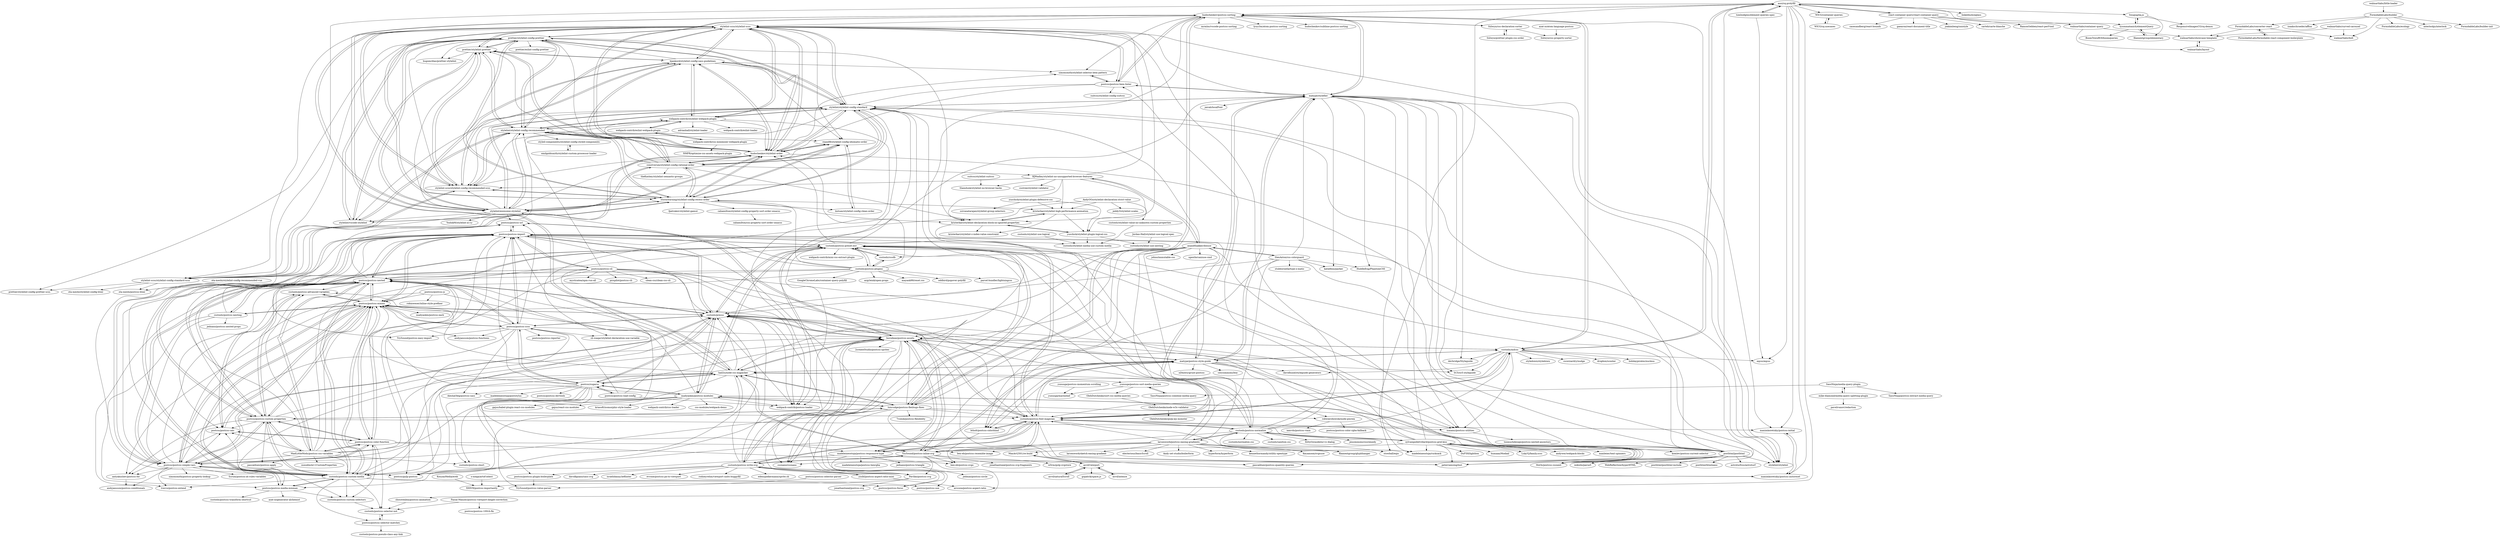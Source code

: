 digraph G {
"Snugug/eq.js" -> "tysonmatanich/elementQuery"
"Snugug/eq.js" -> "filamentgroup/elementary"
"Snugug/eq.js" -> "ResponsiveImagesCG/cq-demos"
"prettier/stylelint-config-prettier" -> "prettier/stylelint-prettier"
"prettier/stylelint-config-prettier" -> "stylelint/stylelint-config-recommended"
"prettier/stylelint-config-prettier" -> "stylelint-scss/stylelint-scss"
"prettier/stylelint-config-prettier" -> "stylelint/vscode-stylelint"
"prettier/stylelint-config-prettier" -> "hudochenkov/stylelint-order"
"prettier/stylelint-config-prettier" -> "stylelint/stylelint-config-standard"
"prettier/stylelint-config-prettier" -> "stylelint-scss/stylelint-config-standard-scss"
"prettier/stylelint-config-prettier" -> "prettier/stylelint-config-prettier-scss"
"prettier/stylelint-config-prettier" -> "hugomrdias/prettier-stylelint"
"prettier/stylelint-config-prettier" -> "stylelint/awesome-stylelint"
"prettier/stylelint-config-prettier" -> "stylelint-scss/stylelint-config-recommended-scss"
"prettier/stylelint-config-prettier" -> "stormwarning/stylelint-config-recess-order"
"prettier/stylelint-config-prettier" -> "prettier/eslint-config-prettier" ["e"=1]
"prettier/stylelint-config-prettier" -> "kristerkari/stylelint-declaration-block-no-ignored-properties"
"tysonmatanich/elementQuery" -> "filamentgroup/elementary"
"tysonmatanich/elementQuery" -> "Snugug/eq.js"
"tysonmatanich/elementQuery" -> "BoomTownROI/boomqueries"
"csstools/postcss-preset-env" -> "MoOx/postcss-cssnext" ["e"=1]
"csstools/postcss-preset-env" -> "csstools/postcss-plugins"
"csstools/postcss-preset-env" -> "webpack-contrib/postcss-loader" ["e"=1]
"csstools/postcss-preset-env" -> "postcss/postcss-nested"
"csstools/postcss-preset-env" -> "cssnano/cssnano" ["e"=1]
"csstools/postcss-preset-env" -> "postcss/postcss-import"
"csstools/postcss-preset-env" -> "csstools/precss"
"csstools/postcss-preset-env" -> "webpack-contrib/mini-css-extract-plugin" ["e"=1]
"csstools/postcss-preset-env" -> "postcss/postcss-custom-properties"
"csstools/postcss-preset-env" -> "madyankin/postcss-modules"
"csstools/postcss-preset-env" -> "luisrudge/postcss-flexbugs-fixes"
"csstools/postcss-preset-env" -> "stylelint/stylelint" ["e"=1]
"csstools/postcss-preset-env" -> "stylelint/stylelint-config-standard"
"csstools/postcss-preset-env" -> "hudochenkov/stylelint-order"
"csstools/postcss-preset-env" -> "csstools/cssdb"
"hail2u/node-css-mqpacker" -> "borodean/postcss-assets"
"hail2u/node-css-mqpacker" -> "yunusga/postcss-sort-media-queries"
"hail2u/node-css-mqpacker" -> "luisrudge/postcss-flexbugs-fixes"
"hail2u/node-css-mqpacker" -> "postcss/postcss-import"
"hail2u/node-css-mqpacker" -> "postcss/gulp-postcss" ["e"=1]
"hail2u/node-css-mqpacker" -> "csstools/precss"
"hail2u/node-css-mqpacker" -> "postcss/postcss-mixins"
"hail2u/node-css-mqpacker" -> "postcss/postcss-nested"
"hail2u/node-css-mqpacker" -> "hudochenkov/postcss-sorting"
"hail2u/node-css-mqpacker" -> "postcss/postcss-media-minmax"
"hail2u/node-css-mqpacker" -> "csstools/postcss-short"
"hail2u/node-css-mqpacker" -> "matype/postcss-style-guide"
"hail2u/node-css-mqpacker" -> "TrySound/postcss-inline-svg"
"hail2u/node-css-mqpacker" -> "csstools/postcss-custom-media"
"hail2u/node-css-mqpacker" -> "postcss/sugarss"
"mike-diamond/media-query-splitting-plugin" -> "SassNinja/media-query-plugin"
"mike-diamond/media-query-splitting-plugin" -> "pavelivanov/redaction"
"prettier/stylelint-prettier" -> "prettier/stylelint-config-prettier"
"prettier/stylelint-prettier" -> "stylelint/stylelint-config-recommended"
"prettier/stylelint-prettier" -> "hudochenkov/stylelint-order"
"prettier/stylelint-prettier" -> "stylelint-scss/stylelint-config-recommended-scss"
"prettier/stylelint-prettier" -> "stylelint-scss/stylelint-scss"
"prettier/stylelint-prettier" -> "hugomrdias/prettier-stylelint"
"prettier/stylelint-prettier" -> "stylelint/vscode-stylelint"
"prettier/stylelint-prettier" -> "bjankord/stylelint-config-sass-guidelines"
"constverum/stylelint-config-rational-order" -> "hudochenkov/stylelint-order"
"constverum/stylelint-config-rational-order" -> "ream88/stylelint-config-idiomatic-order"
"constverum/stylelint-config-rational-order" -> "stormwarning/stylelint-config-recess-order"
"constverum/stylelint-config-rational-order" -> "stylelint/awesome-stylelint"
"constverum/stylelint-config-rational-order" -> "stylelint/stylelint-config-standard"
"constverum/stylelint-config-rational-order" -> "prettier/stylelint-config-prettier"
"constverum/stylelint-config-rational-order" -> "kristerkari/stylelint-declaration-block-no-ignored-properties"
"constverum/stylelint-config-rational-order" -> "bjankord/stylelint-config-sass-guidelines"
"constverum/stylelint-config-rational-order" -> "theKashey/stylelint-semantic-groups"
"constverum/stylelint-config-rational-order" -> "stylelint/stylelint-config-recommended"
"constverum/stylelint-config-rational-order" -> "RJWadley/stylelint-no-unsupported-browser-features"
"constverum/stylelint-config-rational-order" -> "webpack-contrib/stylelint-webpack-plugin"
"constverum/stylelint-config-rational-order" -> "prettier/stylelint-prettier"
"csstools/stylelint-value-no-unknown-custom-properties" -> "csstools/stylelint-media-use-custom-media"
"yunusga/postcss-momentum-scrolling" -> "yunusga/marmelad"
"SassNinja/media-query-plugin" -> "mike-diamond/media-query-splitting-plugin"
"SassNinja/media-query-plugin" -> "SassNinja/postcss-extract-media-query"
"SassNinja/media-query-plugin" -> "SassNinja/postcss-combine-media-query"
"kristerkari/stylelint-high-performance-animation" -> "kristerkari/stylelint-declaration-block-no-ignored-properties"
"kristerkari/stylelint-high-performance-animation" -> "kristerkari/stylelint-z-index-value-constraint"
"kristerkari/stylelint-high-performance-animation" -> "yuschick/stylelint-plugin-logical-css"
"kristerkari/stylelint-declaration-block-no-ignored-properties" -> "kristerkari/stylelint-high-performance-animation"
"kristerkari/stylelint-declaration-block-no-ignored-properties" -> "yuschick/stylelint-plugin-logical-css"
"kristerkari/stylelint-declaration-block-no-ignored-properties" -> "csstools/stylelint-media-use-custom-media"
"kristerkari/stylelint-declaration-block-no-ignored-properties" -> "kristerkari/stylelint-z-index-value-constraint"
"robwierzbowski/node-pixrem" -> "postcss/postcss-color-rgba-fallback"
"robwierzbowski/node-pixrem" -> "iamvdo/postcss-vmin"
"csstools/stylelint-use-logical" -> "csstools/stylelint-media-use-custom-media"
"postcss/postcss-custom-properties" -> "MadLittleMods/postcss-css-variables"
"postcss/postcss-custom-properties" -> "postcss/postcss-import"
"postcss/postcss-custom-properties" -> "csstools/postcss-custom-media"
"postcss/postcss-custom-properties" -> "postcss/postcss-simple-vars"
"postcss/postcss-custom-properties" -> "postcss/postcss-color-function"
"postcss/postcss-custom-properties" -> "postcss/postcss-calc"
"postcss/postcss-custom-properties" -> "postcss/postcss-mixins"
"postcss/postcss-custom-properties" -> "postcss/postcss-nested"
"postcss/postcss-custom-properties" -> "maximkoretskiy/postcss-initial"
"postcss/postcss-custom-properties" -> "antyakushev/postcss-for"
"postcss/postcss-custom-properties" -> "csstools/postcss-preset-env"
"postcss/postcss-custom-properties" -> "pascalduez/postcss-apply"
"postcss/postcss-custom-properties" -> "luisrudge/postcss-flexbugs-fixes"
"postcss/postcss-custom-properties" -> "csstools/precss"
"postcss/postcss-bem-linter" -> "simonsmith/stylelint-selector-bem-pattern"
"postcss/postcss-bem-linter" -> "stylelint-scss/stylelint-scss"
"postcss/postcss-bem-linter" -> "hudochenkov/stylelint-order"
"postcss/postcss-bem-linter" -> "stylelint/stylelint-config-standard"
"postcss/postcss-bem-linter" -> "hudochenkov/postcss-sorting"
"postcss/postcss-bem-linter" -> "suitcss/stylelint-config-suitcss"
"postcss/postcss-bem-linter" -> "matype/stylefmt"
"postcss/postcss-nested" -> "postcss/postcss-simple-vars"
"postcss/postcss-nested" -> "postcss/postcss-mixins"
"postcss/postcss-nested" -> "postcss/postcss-import"
"postcss/postcss-nested" -> "csstools/postcss-nesting"
"postcss/postcss-nested" -> "postcss/postcss-color-function"
"postcss/postcss-nested" -> "csstools/postcss-custom-media"
"postcss/postcss-nested" -> "postcss/postcss-scss"
"postcss/postcss-nested" -> "csstools/postcss-advanced-variables"
"postcss/postcss-nested" -> "csstools/precss"
"postcss/postcss-nested" -> "postcss/postcss-custom-properties"
"postcss/postcss-nested" -> "csstools/postcss-preset-env"
"postcss/postcss-nested" -> "travco/postcss-extend"
"postcss/postcss-nested" -> "postcss/postcss-calc"
"postcss/postcss-nested" -> "postcss/postcss-url"
"postcss/postcss-nested" -> "MadLittleMods/postcss-css-variables"
"postcss/postcss-import" -> "postcss/postcss-nested"
"postcss/postcss-import" -> "postcss/postcss-simple-vars"
"postcss/postcss-import" -> "postcss/postcss-mixins"
"postcss/postcss-import" -> "postcss/postcss-custom-properties"
"postcss/postcss-import" -> "postcss/postcss-url"
"postcss/postcss-import" -> "csstools/postcss-custom-media"
"postcss/postcss-import" -> "postcss/postcss-scss"
"postcss/postcss-import" -> "webpack-contrib/postcss-loader" ["e"=1]
"postcss/postcss-import" -> "csstools/precss"
"postcss/postcss-import" -> "cssnano/cssnano" ["e"=1]
"postcss/postcss-import" -> "postcss/postcss-cli"
"postcss/postcss-import" -> "postcss/gulp-postcss" ["e"=1]
"postcss/postcss-import" -> "csstools/postcss-font-magician"
"postcss/postcss-import" -> "TrySound/postcss-easy-import"
"postcss/postcss-import" -> "csstools/postcss-preset-env"
"Faisal-Manzer/postcss-viewport-height-correction" -> "postcss/postcss-100vh-fix" ["e"=1]
"Faisal-Manzer/postcss-viewport-height-correction" -> "csstools/postcss-selector-not"
"SassNinja/postcss-combine-media-query" -> "yunusga/postcss-sort-media-queries"
"borodean/postcss-assets" -> "TrySound/postcss-inline-svg"
"borodean/postcss-assets" -> "Pavliko/postcss-svg"
"borodean/postcss-assets" -> "csstools/precss"
"borodean/postcss-assets" -> "madeleineostoja/postcss-responsive-type"
"borodean/postcss-assets" -> "postcss/postcss-url"
"borodean/postcss-assets" -> "csstools/postcss-font-magician"
"borodean/postcss-assets" -> "hail2u/node-css-mqpacker"
"borodean/postcss-assets" -> "2createStudio/postcss-sprites" ["e"=1]
"borodean/postcss-assets" -> "postcss/postcss-mixins"
"borodean/postcss-assets" -> "csstools/postcss-write-svg"
"borodean/postcss-assets" -> "matype/postcss-style-guide"
"borodean/postcss-assets" -> "csstools/postcss-custom-media"
"borodean/postcss-assets" -> "postcss/postcss-focus"
"borodean/postcss-assets" -> "csstools/mdcss"
"borodean/postcss-assets" -> "postcss/gulp-postcss" ["e"=1]
"stylelint/vscode-stylelint" -> "prettier/stylelint-config-prettier"
"stylelint/vscode-stylelint" -> "stylelint/stylelint-config-recommended"
"stylelint/vscode-stylelint" -> "hudochenkov/stylelint-order"
"stylelint/vscode-stylelint" -> "prettier/stylelint-prettier"
"anandthakker/doiuse" -> "RJWadley/stylelint-no-unsupported-browser-features"
"anandthakker/doiuse" -> "SlexAxton/css-colorguard"
"anandthakker/doiuse" -> "btholt/postcss-colorblind"
"anandthakker/doiuse" -> "csstools/postcss-font-magician"
"anandthakker/doiuse" -> "ismamz/postcss-utilities"
"anandthakker/doiuse" -> "matype/postcss-style-guide"
"anandthakker/doiuse" -> "hail2u/node-css-mqpacker"
"anandthakker/doiuse" -> "csstools/precss"
"anandthakker/doiuse" -> "johno/immutable-css" ["e"=1]
"anandthakker/doiuse" -> "sgentle/caniuse-cmd" ["e"=1]
"anandthakker/doiuse" -> "borodean/postcss-assets"
"anandthakker/doiuse" -> "luisrudge/postcss-flexbugs-fixes"
"anandthakker/doiuse" -> "larsenwork/postcss-easing-gradients"
"anandthakker/doiuse" -> "csstools/cssdb"
"anandthakker/doiuse" -> "stylelint/stylelint-config-standard"
"webpack-contrib/css-minimizer-webpack-plugin" -> "webpack-contrib/eslint-webpack-plugin"
"webpack-contrib/css-minimizer-webpack-plugin" -> "NMFR/optimize-css-assets-webpack-plugin" ["e"=1]
"SlexAxton/css-colorguard" -> "anandthakker/doiuse"
"SlexAxton/css-colorguard" -> "katiefenn/parker" ["e"=1]
"SlexAxton/css-colorguard" -> "csstools/postcss-font-magician"
"SlexAxton/css-colorguard" -> "stubbornella/type-o-matic"
"SlexAxton/css-colorguard" -> "btholt/postcss-colorblind"
"SlexAxton/css-colorguard" -> "matype/stylefmt"
"SlexAxton/css-colorguard" -> "ismamz/postcss-utilities"
"SlexAxton/css-colorguard" -> "csstools/precss"
"SlexAxton/css-colorguard" -> "HuddleEng/PhantomCSS" ["e"=1]
"csstools/postcss-plugins" -> "csstools/postcss-preset-env"
"csstools/postcss-plugins" -> "postcss/postcss-nested"
"csstools/postcss-plugins" -> "csstools/cssdb"
"csstools/postcss-plugins" -> "postcss/postcss-import"
"csstools/postcss-plugins" -> "stylelint-scss/stylelint-config-standard-scss"
"csstools/postcss-plugins" -> "postcss/postcss-mixins"
"csstools/postcss-plugins" -> "GoogleChromeLabs/container-query-polyfill" ["e"=1]
"csstools/postcss-plugins" -> "stormwarning/stylelint-config-recess-order"
"csstools/postcss-plugins" -> "stylelint/awesome-stylelint"
"csstools/postcss-plugins" -> "stylelint/stylelint-config-standard"
"csstools/postcss-plugins" -> "hudochenkov/stylelint-order"
"csstools/postcss-plugins" -> "argyleink/open-props" ["e"=1]
"csstools/postcss-plugins" -> "mayank99/reset.css" ["e"=1]
"csstools/postcss-plugins" -> "oddbird/popover-polyfill" ["e"=1]
"csstools/postcss-plugins" -> "parcel-bundler/lightningcss" ["e"=1]
"webpack-contrib/eslint-webpack-plugin" -> "webpack-contrib/stylelint-webpack-plugin"
"webpack-contrib/eslint-webpack-plugin" -> "webpack-contrib/css-minimizer-webpack-plugin"
"postcss/postcss-color-function" -> "postcss/postcss-calc"
"postcss/postcss-color-function" -> "postcss/postcss-mixins"
"postcss/postcss-color-function" -> "MadLittleMods/postcss-css-variables"
"postcss/postcss-color-function" -> "postcss/postcss-custom-properties"
"postcss/postcss-color-function" -> "postcss/postcss-nested"
"postcss/postcss-color-function" -> "postcss/postcss-simple-vars"
"postcss/postcss-color-function" -> "csstools/postcss-selector-not"
"postcss/postcss-color-function" -> "maximkoretskiy/postcss-autoreset"
"postcss/postcss-color-function" -> "ben-eb/postcss-svgo"
"postcss/postcss-color-function" -> "csstools/postcss-custom-selectors"
"filamentgroup/elementary" -> "tysonmatanich/elementQuery"
"csstools/postcss-custom-media" -> "postcss/postcss-mixins"
"csstools/postcss-custom-media" -> "postcss/postcss-custom-properties"
"csstools/postcss-custom-media" -> "csstools/postcss-custom-selectors"
"csstools/postcss-custom-media" -> "postcss/postcss-import"
"csstools/postcss-custom-media" -> "postcss/postcss-calc"
"csstools/postcss-custom-media" -> "travco/postcss-extend"
"csstools/postcss-custom-media" -> "postcss/postcss-media-minmax"
"csstools/postcss-custom-media" -> "csstools/postcss-selector-not"
"csstools/postcss-custom-media" -> "postcss/postcss-nested"
"csstools/postcss-custom-media" -> "postcss/postcss-simple-vars"
"csstools/postcss-custom-media" -> "postcss/postcss-focus"
"csstools/postcss-custom-media" -> "postcss/postcss-selector-matches"
"csstools/postcss-custom-media" -> "postcss/postcss-use"
"csstools/postcss-custom-media" -> "postcss/postcss-color-function"
"csstools/postcss-custom-media" -> "postcss/postcss-url"
"postcss/postcss-media-minmax" -> "azat-io/generator-alchemist"
"postcss/postcss-media-minmax" -> "csstools/postcss-custom-selectors"
"postcss/postcss-media-minmax" -> "csstools/postcss-custom-media"
"postcss/postcss-media-minmax" -> "csstools/postcss-transform-shortcut"
"postcss/postcss-media-minmax" -> "postcss/postcss-mixins"
"WICG/cq-usecases" -> "WICG/container-queries"
"postcss/postcss-url" -> "postcss/postcss-import"
"postcss/postcss-url" -> "borodean/postcss-assets"
"postcss/postcss-calc" -> "postcss/postcss-mixins"
"postcss/postcss-calc" -> "csstools/postcss-advanced-variables"
"postcss/postcss-calc" -> "postcss/postcss-color-function"
"postcss/postcss-calc" -> "antyakushev/postcss-for"
"csstools/postcss-custom-selectors" -> "csstools/postcss-selector-not"
"yunusga/postcss-sort-media-queries" -> "SassNinja/postcss-combine-media-query"
"yunusga/postcss-sort-media-queries" -> "OlehDutchenko/sort-css-media-queries"
"yunusga/postcss-sort-media-queries" -> "yunusga/marmelad"
"matype/postcss-style-guide" -> "matype/stylefmt"
"matype/postcss-style-guide" -> "csstools/postcss-font-magician"
"matype/postcss-style-guide" -> "csstools/mdcss"
"matype/postcss-style-guide" -> "SC5/sc5-styleguide" ["e"=1]
"matype/postcss-style-guide" -> "robwierzbowski/node-pixrem"
"matype/postcss-style-guide" -> "borodean/postcss-assets"
"matype/postcss-style-guide" -> "davidhund/styleguide-generators" ["e"=1]
"matype/postcss-style-guide" -> "TrySound/postcss-inline-svg"
"matype/postcss-style-guide" -> "nDmitry/grunt-postcss" ["e"=1]
"matype/postcss-style-guide" -> "hail2u/node-css-mqpacker"
"matype/postcss-style-guide" -> "postcss/postcss-import"
"matype/postcss-style-guide" -> "corysimmons/boy" ["e"=1]
"matype/postcss-style-guide" -> "ismamz/postcss-utilities"
"matype/postcss-style-guide" -> "btholt/postcss-colorblind"
"matype/postcss-style-guide" -> "madeleineostoja/postcss-responsive-type"
"btholt/postcss-colorblind" -> "csstools/postcss-font-magician"
"btholt/postcss-colorblind" -> "ben-eb/postcss-svgo"
"posthtml/posthtml" -> "madyankin/postcss-modules"
"posthtml/posthtml" -> "posthtml/posthtml-include" ["e"=1]
"posthtml/posthtml" -> "peterramsing/lost" ["e"=1]
"posthtml/posthtml" -> "MoOx/postcss-cssnext" ["e"=1]
"posthtml/posthtml" -> "posthtml/htmlnano" ["e"=1]
"posthtml/posthtml" -> "csstools/postcss-preset-env"
"posthtml/posthtml" -> "matype/stylefmt"
"posthtml/posthtml" -> "sylvainpolletvillard/postcss-grid-kiss"
"posthtml/posthtml" -> "stylelint/stylelint" ["e"=1]
"posthtml/posthtml" -> "astroturfcss/astroturf" ["e"=1]
"posthtml/posthtml" -> "postcss/postcss-import"
"posthtml/posthtml" -> "inikulin/parse5" ["e"=1]
"posthtml/posthtml" -> "stylelint/stylelint-config-standard"
"posthtml/posthtml" -> "cssnano/cssnano" ["e"=1]
"posthtml/posthtml" -> "WebReflection/hyperHTML" ["e"=1]
"csstools/postcss-font-magician" -> "borodean/postcss-assets"
"csstools/postcss-font-magician" -> "madeleineostoja/postcss-responsive-type"
"csstools/postcss-font-magician" -> "postcss/postcss-import"
"csstools/postcss-font-magician" -> "madeleineostoja/rucksack" ["e"=1]
"csstools/postcss-font-magician" -> "csstools/postcss-write-svg"
"csstools/postcss-font-magician" -> "TrySound/postcss-inline-svg"
"csstools/postcss-font-magician" -> "matype/postcss-style-guide"
"csstools/postcss-font-magician" -> "ismamz/postcss-utilities"
"csstools/postcss-font-magician" -> "btholt/postcss-colorblind"
"csstools/postcss-font-magician" -> "matype/stylefmt"
"csstools/postcss-font-magician" -> "csstools/precss"
"csstools/postcss-font-magician" -> "csstools/postcss-custom-media"
"csstools/postcss-font-magician" -> "csstools/postcss-normalize"
"csstools/postcss-font-magician" -> "peterramsing/lost" ["e"=1]
"csstools/postcss-font-magician" -> "csstools/mdcss"
"madeleineostoja/postcss-responsive-type" -> "borodean/postcss-assets"
"madeleineostoja/postcss-responsive-type" -> "pascalduez/postcss-quantity-queries"
"madeleineostoja/postcss-responsive-type" -> "csstools/postcss-font-magician"
"madeleineostoja/postcss-responsive-type" -> "jednano/postcss-triangle"
"madeleineostoja/postcss-responsive-type" -> "Pavliko/postcss-svg"
"madeleineostoja/postcss-responsive-type" -> "postcss/postcss-media-minmax"
"madeleineostoja/postcss-responsive-type" -> "madeleineostoja/postcss-hexrgba"
"MaxArt2501/re-build" -> "asvd/viewport"
"csstools/precss" -> "postcss/postcss-mixins"
"csstools/precss" -> "postcss/postcss-import"
"csstools/precss" -> "MoOx/postcss-cssnext" ["e"=1]
"csstools/precss" -> "borodean/postcss-assets"
"csstools/precss" -> "cssnano/cssnano" ["e"=1]
"csstools/precss" -> "webpack-contrib/postcss-loader" ["e"=1]
"csstools/precss" -> "postcss/postcss-nested"
"csstools/precss" -> "peterramsing/lost" ["e"=1]
"csstools/precss" -> "postcss/postcss-scss"
"csstools/precss" -> "postcss/postcss-simple-vars"
"csstools/precss" -> "postcss/gulp-postcss" ["e"=1]
"csstools/precss" -> "csstools/postcss-preset-env"
"csstools/precss" -> "postcss/sugarss"
"csstools/precss" -> "ismamz/postcss-utilities"
"csstools/precss" -> "madyankin/postcss-modules"
"Siilwyn/prettier-plugin-css-order" -> "Siilwyn/css-declaration-sorter"
"csstools/postcss-normalize" -> "csstools/normalize.css" ["e"=1]
"csstools/postcss-normalize" -> "csstools/postcss-font-magician"
"csstools/postcss-normalize" -> "borodean/postcss-assets"
"csstools/postcss-normalize" -> "stylelint-scss/stylelint-scss"
"csstools/postcss-normalize" -> "larsenwork/postcss-easing-gradients"
"csstools/postcss-normalize" -> "csstools/mdcss"
"csstools/postcss-normalize" -> "csstools/sanitize.css" ["e"=1]
"csstools/postcss-normalize" -> "csstools/postcss-preset-env"
"csstools/postcss-normalize" -> "sylvainpolletvillard/postcss-grid-kiss"
"csstools/postcss-normalize" -> "KittyGiraudel/a11y-dialog" ["e"=1]
"csstools/postcss-normalize" -> "jensimmons/cssremedy" ["e"=1]
"csstools/postcss-normalize" -> "TrySound/postcss-inline-svg"
"csstools/postcss-normalize" -> "postcss/postcss-import"
"csstools/postcss-normalize" -> "postcss/postcss-bem-linter"
"csstools/postcss-normalize" -> "filamentgroup/glyphhanger" ["e"=1]
"luisrudge/postcss-flexbugs-fixes" -> "hail2u/node-css-mqpacker"
"luisrudge/postcss-flexbugs-fixes" -> "postcss/postcss-simple-vars"
"luisrudge/postcss-flexbugs-fixes" -> "postcss/postcss-focus"
"luisrudge/postcss-flexbugs-fixes" -> "postcss/postcss-custom-properties"
"luisrudge/postcss-flexbugs-fixes" -> "hudochenkov/postcss-sorting"
"luisrudge/postcss-flexbugs-fixes" -> "csstools/postcss-preset-env"
"luisrudge/postcss-flexbugs-fixes" -> "csstools/postcss-font-magician"
"luisrudge/postcss-flexbugs-fixes" -> "madyankin/postcss-modules"
"luisrudge/postcss-flexbugs-fixes" -> "stylelint/stylelint-config-standard"
"luisrudge/postcss-flexbugs-fixes" -> "robwierzbowski/node-pixrem"
"luisrudge/postcss-flexbugs-fixes" -> "borodean/postcss-assets"
"luisrudge/postcss-flexbugs-fixes" -> "postcss/postcss-use"
"luisrudge/postcss-flexbugs-fixes" -> "ben-eb/postcss-resemble-image"
"luisrudge/postcss-flexbugs-fixes" -> "Pavliko/postcss-svg"
"luisrudge/postcss-flexbugs-fixes" -> "7rulnik/postcss-flexibility" ["e"=1]
"postcss/postcss-plugin-boilerplate" -> "TrySound/postcss-value-parser"
"asvd/viewport" -> "asvd/intence"
"asvd/viewport" -> "asvd/naturalScroll"
"asvd/viewport" -> "gopatrik/space.js" ["e"=1]
"asvd/viewport" -> "MaxArt2501/re-build"
"postcss/postcss-simple-vars" -> "postcss/postcss-mixins"
"postcss/postcss-simple-vars" -> "postcss/postcss-nested"
"postcss/postcss-simple-vars" -> "postcss/postcss-import"
"postcss/postcss-simple-vars" -> "antyakushev/postcss-for"
"postcss/postcss-simple-vars" -> "csstools/postcss-advanced-variables"
"postcss/postcss-simple-vars" -> "postcss/postcss-calc"
"postcss/postcss-simple-vars" -> "travco/postcss-extend"
"postcss/postcss-simple-vars" -> "postcss/postcss-custom-properties"
"postcss/postcss-simple-vars" -> "Scrum/postcss-at-rules-variables"
"postcss/postcss-simple-vars" -> "postcss/postcss-color-function"
"postcss/postcss-simple-vars" -> "postcss/gulp-postcss" ["e"=1]
"postcss/postcss-simple-vars" -> "csstools/postcss-custom-media"
"postcss/postcss-simple-vars" -> "andyjansson/postcss-conditionals"
"postcss/postcss-simple-vars" -> "simonsmith/postcss-property-lookup"
"postcss/postcss-simple-vars" -> "csstools/precss"
"antyakushev/postcss-for" -> "andyjansson/postcss-conditionals"
"asvd/naturalScroll" -> "asvd/viewport"
"postcss/postcss-selector-parser" -> "TrySound/postcss-value-parser"
"FormidableLabs/converter-react" -> "FormidableLabs/formidable-react-component-boilerplate"
"FormidableLabs/converter-react" -> "walmartlabs/showcase-template"
"FormidableLabs/converter-react" -> "walmartlabs/bolt"
"KosyanMedia/ereb" -> "XXXVII/postcss-importantly"
"FormidableLabs/formidable-react-component-boilerplate" -> "FormidableLabs/converter-react"
"asvd/intence" -> "asvd/viewport"
"WICG/container-queries" -> "WICG/cq-usecases"
"MadLittleMods/postcss-css-variables" -> "postcss/postcss-custom-properties"
"MadLittleMods/postcss-css-variables" -> "postcss/postcss-color-function"
"MadLittleMods/postcss-css-variables" -> "postcss/postcss-nested"
"MadLittleMods/postcss-css-variables" -> "postcss/postcss-simple-vars"
"MadLittleMods/postcss-css-variables" -> "csstools/postcss-custom-media"
"MadLittleMods/postcss-css-variables" -> "pascalduez/postcss-apply"
"MadLittleMods/postcss-css-variables" -> "postcss/postcss-mixins"
"MadLittleMods/postcss-css-variables" -> "postcss/postcss-calc"
"MadLittleMods/postcss-css-variables" -> "postcss/postcss-import"
"MadLittleMods/postcss-css-variables" -> "borodean/postcss-assets"
"MadLittleMods/postcss-css-variables" -> "nuxodin/ie11CustomProperties" ["e"=1]
"MadLittleMods/postcss-css-variables" -> "csstools/postcss-advanced-variables"
"MadLittleMods/postcss-css-variables" -> "csstools/postcss-short"
"MadLittleMods/postcss-css-variables" -> "hail2u/node-css-mqpacker"
"MadLittleMods/postcss-css-variables" -> "csstools/postcss-preset-env"
"postcss/postcss-selector-matches" -> "csstools/postcss-selector-not"
"postcss/postcss-selector-matches" -> "csstools/postcss-pseudo-class-any-link"
"postcss/postcss-mixins" -> "postcss/postcss-simple-vars"
"postcss/postcss-mixins" -> "postcss/postcss-nested"
"postcss/postcss-mixins" -> "postcss/postcss-calc"
"postcss/postcss-mixins" -> "postcss/postcss-import"
"postcss/postcss-mixins" -> "csstools/postcss-advanced-variables"
"postcss/postcss-mixins" -> "csstools/postcss-custom-media"
"postcss/postcss-mixins" -> "postcss/postcss-color-function"
"postcss/postcss-mixins" -> "csstools/precss"
"postcss/postcss-mixins" -> "antyakushev/postcss-for"
"postcss/postcss-mixins" -> "csstools/postcss-nesting"
"postcss/postcss-mixins" -> "postcss/postcss-custom-properties"
"postcss/postcss-mixins" -> "postcss/postcss-scss"
"postcss/postcss-mixins" -> "postcss/postcss-media-minmax"
"postcss/postcss-mixins" -> "andyjansson/postcss-functions"
"postcss/postcss-mixins" -> "madyankin/postcss-each"
"csstools/postcss-nesting" -> "postcss/postcss-mixins"
"csstools/postcss-nesting" -> "postcss/postcss-nested"
"csstools/postcss-nesting" -> "jednano/postcss-nested-props"
"csstools/postcss-nesting" -> "postcss/postcss-simple-vars"
"csstools/postcss-nesting" -> "postcss/postcss-media-minmax"
"csstools/postcss-nesting" -> "postcss/postcss-import"
"csstools/postcss-advanced-variables" -> "postcss/postcss-mixins"
"csstools/postcss-advanced-variables" -> "postcss/postcss-calc"
"Jordan-Hall/stylelint-use-logical-spec" -> "csstools/stylelint-use-nesting"
"Pavliko/postcss-svg" -> "XXXVII/postcss-importantly"
"Pavliko/postcss-svg" -> "jonathantneal/postcss-svg"
"jednano/postcss-triangle" -> "jedmao/postcss-circle"
"o-mega/artof-select" -> "XXXVII/postcss-importantly"
"csstools/postcss-selector-not" -> "postcss/postcss-selector-matches"
"TrySound/postcss-inline-svg" -> "borodean/postcss-assets"
"TrySound/postcss-inline-svg" -> "Pavliko/postcss-svg"
"TrySound/postcss-inline-svg" -> "jonathantneal/postcss-svg-fragments"
"TrySound/postcss-inline-svg" -> "csstools/postcss-font-magician"
"TrySound/postcss-inline-svg" -> "ben-eb/postcss-svgo"
"TrySound/postcss-inline-svg" -> "zhouwenbin/postcss-animation"
"TrySound/postcss-inline-svg" -> "csstools/postcss-write-svg"
"TrySound/postcss-inline-svg" -> "w0rm/gulp-svgstore" ["e"=1]
"TrySound/postcss-inline-svg" -> "matype/postcss-style-guide"
"TrySound/postcss-inline-svg" -> "hail2u/node-css-mqpacker"
"csstools/mdcss" -> "matype/postcss-style-guide"
"csstools/mdcss" -> "davidhund/styleguide-generators" ["e"=1]
"csstools/mdcss" -> "csswizardry/nudge" ["e"=1]
"csstools/mdcss" -> "dropbox/scooter" ["e"=1]
"csstools/mdcss" -> "borodean/postcss-assets"
"csstools/mdcss" -> "csstools/postcss-font-magician"
"csstools/mdcss" -> "holidaypirates/nucleus" ["e"=1]
"csstools/mdcss" -> "ausi/cq-prolyfill"
"csstools/mdcss" -> "SC5/sc5-styleguide" ["e"=1]
"csstools/mdcss" -> "hudochenkov/postcss-sorting"
"csstools/mdcss" -> "styledown/styledown" ["e"=1]
"csstools/mdcss" -> "ismamz/postcss-utilities"
"csstools/mdcss" -> "btholt/postcss-colorblind"
"csstools/mdcss" -> "devbridge/Styleguide" ["e"=1]
"csstools/mdcss" -> "eqcss/eqcss" ["e"=1]
"postcss/sugarss" -> "madeleineostoja/poststylus" ["e"=1]
"postcss/sugarss" -> "csstools/precss"
"postcss/sugarss" -> "postcss/postcss-mixins"
"postcss/sugarss" -> "postcss/postcss-plugin-boilerplate"
"postcss/sugarss" -> "postcss/postcss-scss"
"postcss/sugarss" -> "postcss/postcss-import"
"postcss/sugarss" -> "AleshaOleg/postcss-sass"
"postcss/sugarss" -> "csstools/postcss-short"
"postcss/sugarss" -> "csstools/postcss-font-magician"
"postcss/sugarss" -> "borodean/postcss-assets"
"postcss/sugarss" -> "postcss/postcss-load-config"
"postcss/sugarss" -> "madyankin/postcss-modules"
"postcss/sugarss" -> "madeleineostoja/postcss-responsive-type"
"postcss/sugarss" -> "hail2u/node-css-mqpacker"
"postcss/sugarss" -> "postcss/postcss-devtools"
"madyankin/postcss-modules" -> "css-modules/webpack-demo" ["e"=1]
"madyankin/postcss-modules" -> "postcss/postcss-import"
"madyankin/postcss-modules" -> "gajus/babel-plugin-react-css-modules" ["e"=1]
"madyankin/postcss-modules" -> "webpack-contrib/postcss-loader" ["e"=1]
"madyankin/postcss-modules" -> "posthtml/posthtml"
"madyankin/postcss-modules" -> "csstools/precss"
"madyankin/postcss-modules" -> "MoOx/postcss-cssnext" ["e"=1]
"madyankin/postcss-modules" -> "postcss/postcss-nested"
"madyankin/postcss-modules" -> "gajus/react-css-modules" ["e"=1]
"madyankin/postcss-modules" -> "csstools/postcss-preset-env"
"madyankin/postcss-modules" -> "luisrudge/postcss-flexbugs-fixes"
"madyankin/postcss-modules" -> "postcss/postcss-simple-vars"
"madyankin/postcss-modules" -> "postcss/sugarss"
"madyankin/postcss-modules" -> "kriasoft/isomorphic-style-loader" ["e"=1]
"madyankin/postcss-modules" -> "webpack-contrib/css-loader" ["e"=1]
"matype/stylefmt" -> "stylelint/stylelint" ["e"=1]
"matype/stylefmt" -> "matype/postcss-style-guide"
"matype/stylefmt" -> "MoOx/postcss-cssnext" ["e"=1]
"matype/stylefmt" -> "hudochenkov/postcss-sorting"
"matype/stylefmt" -> "csstools/postcss-font-magician"
"matype/stylefmt" -> "stylelint/stylelint-config-standard"
"matype/stylefmt" -> "stylelint-scss/stylelint-scss"
"matype/stylefmt" -> "peterramsing/lost" ["e"=1]
"matype/stylefmt" -> "SC5/sc5-styleguide" ["e"=1]
"matype/stylefmt" -> "katiefenn/parker" ["e"=1]
"matype/stylefmt" -> "postcss/postcss-bem-linter"
"matype/stylefmt" -> "madeleineostoja/rucksack" ["e"=1]
"matype/stylefmt" -> "HuddleEng/PhantomCSS" ["e"=1]
"matype/stylefmt" -> "jaicab/localFont" ["e"=1]
"matype/stylefmt" -> "devbridge/Styleguide" ["e"=1]
"react-container-query/react-container-query" -> "casesandberg/react-bounds" ["e"=1]
"react-container-query/react-container-query" -> "ausi/cq-prolyfill"
"react-container-query/react-container-query" -> "gaearon/react-document-title" ["e"=1]
"react-container-query/react-container-query" -> "RamonGebben/react-perf-tool" ["e"=1]
"react-container-query/react-container-query" -> "walmartlabs/container-query"
"react-container-query/react-container-query" -> "joakimbeng/unistyle"
"react-container-query/react-container-query" -> "carteb/carte-blanche" ["e"=1]
"kutsan/stylelint-config-clean-order" -> "ream88/stylelint-config-idiomatic-order"
"FormidableLabs/builder" -> "walmartlabs/bolt"
"FormidableLabs/builder" -> "FormidableLabs/converter-react"
"FormidableLabs/builder" -> "FormidableLabs/ecology"
"FormidableLabs/builder" -> "interlockjs/interlock"
"FormidableLabs/builder" -> "FormidableLabs/builder-init"
"FormidableLabs/builder" -> "izaakschroeder/afflux"
"walmartlabs/little-loader" -> "FormidableLabs/builder"
"csstools/postcss-write-svg" -> "yisibl/postcss-aspect-ratio-mini"
"csstools/postcss-write-svg" -> "csstools/postcss-font-magician"
"csstools/postcss-write-svg" -> "TrySound/postcss-inline-svg"
"csstools/postcss-write-svg" -> "borodean/postcss-assets"
"csstools/postcss-write-svg" -> "csstools/precss"
"csstools/postcss-write-svg" -> "Pavliko/postcss-svg"
"csstools/postcss-write-svg" -> "postcss/postcss-plugin-boilerplate"
"csstools/postcss-write-svg" -> "evrone/postcss-px-to-viewport" ["e"=1]
"csstools/postcss-write-svg" -> "rodneyrehm/viewport-units-buggyfill" ["e"=1]
"csstools/postcss-write-svg" -> "maximkoretskiy/postcss-autoreset"
"csstools/postcss-write-svg" -> "edenspiekermann/sprite.sh" ["e"=1]
"csstools/postcss-write-svg" -> "davidkpiano/sass-svg" ["e"=1]
"csstools/postcss-write-svg" -> "hail2u/node-css-mqpacker"
"csstools/postcss-write-svg" -> "israelidanny/ie8linter" ["e"=1]
"csstools/postcss-write-svg" -> "matype/stylefmt"
"stylelint/stylelint-config-standard" -> "stylelint/stylelint-config-recommended"
"stylelint/stylelint-config-standard" -> "hudochenkov/stylelint-order"
"stylelint/stylelint-config-standard" -> "stylelint-scss/stylelint-scss"
"stylelint/stylelint-config-standard" -> "stylelint/stylelint" ["e"=1]
"stylelint/stylelint-config-standard" -> "webpack-contrib/stylelint-webpack-plugin"
"stylelint/stylelint-config-standard" -> "prettier/stylelint-config-prettier"
"stylelint/stylelint-config-standard" -> "stormwarning/stylelint-config-recess-order"
"stylelint/stylelint-config-standard" -> "stylelint/awesome-stylelint"
"stylelint/stylelint-config-standard" -> "bjankord/stylelint-config-sass-guidelines"
"stylelint/stylelint-config-standard" -> "webpack-contrib/postcss-loader" ["e"=1]
"stylelint/stylelint-config-standard" -> "stylelint-scss/stylelint-config-recommended-scss"
"stylelint/stylelint-config-standard" -> "stylelint/vscode-stylelint"
"stylelint/stylelint-config-standard" -> "matype/stylefmt"
"stylelint/stylelint-config-standard" -> "constverum/stylelint-config-rational-order"
"stylelint/stylelint-config-standard" -> "stylelint-scss/stylelint-config-standard-scss"
"walmartlabs/curved-carousel" -> "walmartlabs/showcase-template"
"walmartlabs/curved-carousel" -> "walmartlabs/bolt"
"hudochenkov/postcss-sorting" -> "hudochenkov/stylelint-order"
"hudochenkov/postcss-sorting" -> "mrmlnc/vscode-postcss-sorting"
"hudochenkov/postcss-sorting" -> "lysyi3m/atom-postcss-sorting"
"hudochenkov/postcss-sorting" -> "matype/stylefmt"
"hudochenkov/postcss-sorting" -> "Siilwyn/css-declaration-sorter"
"hudochenkov/postcss-sorting" -> "ausi/cq-prolyfill"
"hudochenkov/postcss-sorting" -> "luisrudge/postcss-flexbugs-fixes"
"hudochenkov/postcss-sorting" -> "postcss/postcss-bem-linter"
"hudochenkov/postcss-sorting" -> "borodean/postcss-assets"
"hudochenkov/postcss-sorting" -> "hail2u/node-css-mqpacker"
"hudochenkov/postcss-sorting" -> "csstools/mdcss"
"hudochenkov/postcss-sorting" -> "simonsmith/stylelint-selector-bem-pattern"
"hudochenkov/postcss-sorting" -> "maximkoretskiy/postcss-initial"
"hudochenkov/postcss-sorting" -> "hudochenkov/sublime-postcss-sorting"
"hudochenkov/postcss-sorting" -> "stylelint-scss/stylelint-scss"
"ausi/cq-prolyfill" -> "eqcss/eqcss" ["e"=1]
"ausi/cq-prolyfill" -> "maximkoretskiy/postcss-initial"
"ausi/cq-prolyfill" -> "Snugug/eq.js"
"ausi/cq-prolyfill" -> "WICG/container-queries"
"ausi/cq-prolyfill" -> "hudochenkov/postcss-sorting"
"ausi/cq-prolyfill" -> "stowball/eqio" ["e"=1]
"ausi/cq-prolyfill" -> "pascalduez/postcss-quantity-queries"
"ausi/cq-prolyfill" -> "maximkoretskiy/postcss-autoreset"
"ausi/cq-prolyfill" -> "csstools/mdcss"
"ausi/cq-prolyfill" -> "tysonmatanich/elementQuery"
"ausi/cq-prolyfill" -> "react-container-query/react-container-query"
"ausi/cq-prolyfill" -> "tomhodgins/element-queries-spec"
"ausi/cq-prolyfill" -> "arccoza/postcss-aspect-ratio"
"ausi/cq-prolyfill" -> "csstools/postcss-custom-media"
"ausi/cq-prolyfill" -> "linkedin/eyeglass" ["e"=1]
"postcss/postcss-js" -> "TrySound/postcss-value-parser"
"postcss/postcss-js" -> "postcss/postcss-mixins"
"postcss/postcss-js" -> "robinweser/inline-style-prefixer" ["e"=1]
"postcss/postcss-js" -> "postcss/postcss-simple-vars"
"postcss/postcss-scss" -> "postcss/postcss-import"
"postcss/postcss-scss" -> "postcss/postcss-mixins"
"postcss/postcss-scss" -> "postcss/postcss-nested"
"postcss/postcss-scss" -> "postcss/postcss-url"
"postcss/postcss-scss" -> "csstools/precss"
"postcss/postcss-scss" -> "andyjansson/postcss-functions"
"postcss/postcss-scss" -> "postcss/postcss-reporter"
"postcss/postcss-scss" -> "postcss/gulp-postcss" ["e"=1]
"postcss/postcss-scss" -> "csstools/postcss-advanced-variables"
"postcss/postcss-scss" -> "postcss/sugarss"
"postcss/postcss-scss" -> "sh-waqar/stylelint-declaration-use-variable"
"postcss/postcss-scss" -> "borodean/postcss-assets"
"postcss/postcss-scss" -> "TrySound/postcss-easy-import"
"postcss/postcss-scss" -> "AleshaOleg/postcss-sass"
"postcss/postcss-scss" -> "postcss/postcss-simple-vars"
"zhouwenbin/postcss-animation" -> "csstools/postcss-selector-not"
"walmartlabs/showcase-template" -> "walmartlabs/layout"
"ota-meshi/stylelint-config-recommended-vue" -> "ota-meshi/postcss-html"
"Siilwyn/css-declaration-sorter" -> "Siilwyn/prettier-plugin-css-order"
"Siilwyn/css-declaration-sorter" -> "Siilwyn/css-property-sorter"
"Siilwyn/css-declaration-sorter" -> "hudochenkov/postcss-sorting"
"simonsmith/stylelint-selector-bem-pattern" -> "postcss/postcss-bem-linter"
"maximkoretskiy/postcss-autoreset" -> "maximkoretskiy/postcss-initial"
"pascalduez/postcss-apply" -> "csstools/postcss-custom-selectors"
"maximkoretskiy/postcss-initial" -> "maximkoretskiy/postcss-autoreset"
"stylelint-scss/stylelint-config-standard-scss" -> "prettier/stylelint-config-prettier-scss"
"stylelint-scss/stylelint-config-standard-scss" -> "stylelint-scss/stylelint-config-recommended-scss"
"stylelint-scss/stylelint-config-standard-scss" -> "ota-meshi/postcss-html"
"stylelint-scss/stylelint-config-standard-scss" -> "ota-meshi/stylelint-config-html"
"stylelint-scss/stylelint-config-standard-scss" -> "stormwarning/stylelint-config-recess-order"
"walmartlabs/container-query" -> "walmartlabs/showcase-template"
"walmartlabs/container-query" -> "walmartlabs/layout"
"azat-io/atom-language-postcss" -> "Siilwyn/css-property-sorter"
"walmartlabs/layout" -> "walmartlabs/showcase-template"
"postcss/postcss-cli" -> "postcss/postcss-import"
"postcss/postcss-cli" -> "webpack-contrib/postcss-loader" ["e"=1]
"postcss/postcss-cli" -> "postcss/postcss-nested"
"postcss/postcss-cli" -> "cssnano/cssnano" ["e"=1]
"postcss/postcss-cli" -> "csstools/postcss-custom-media"
"postcss/postcss-cli" -> "pirxpilot/postcss-cli"
"postcss/postcss-cli" -> "clean-css/clean-css-cli" ["e"=1]
"postcss/postcss-cli" -> "csstools/postcss-normalize"
"postcss/postcss-cli" -> "csstools/precss"
"postcss/postcss-cli" -> "csstools/postcss-font-magician"
"postcss/postcss-cli" -> "stylelint/stylelint-config-recommended"
"postcss/postcss-cli" -> "postcss/postcss-custom-properties"
"postcss/postcss-cli" -> "postcss/postcss-simple-vars"
"postcss/postcss-cli" -> "postcss/gulp-postcss" ["e"=1]
"postcss/postcss-cli" -> "mysticatea/npm-run-all" ["e"=1]
"stylelint-scss/stylelint-scss" -> "hudochenkov/stylelint-order"
"stylelint-scss/stylelint-scss" -> "stylelint-scss/stylelint-config-recommended-scss"
"stylelint-scss/stylelint-scss" -> "stylelint/stylelint-config-standard"
"stylelint-scss/stylelint-scss" -> "bjankord/stylelint-config-sass-guidelines"
"stylelint-scss/stylelint-scss" -> "stylelint/stylelint-config-recommended"
"stylelint-scss/stylelint-scss" -> "prettier/stylelint-config-prettier"
"stylelint-scss/stylelint-scss" -> "stylelint-scss/stylelint-config-standard-scss"
"stylelint-scss/stylelint-scss" -> "prettier/stylelint-prettier"
"stylelint-scss/stylelint-scss" -> "stylelint/awesome-stylelint"
"stylelint-scss/stylelint-scss" -> "webpack-contrib/stylelint-webpack-plugin"
"stylelint-scss/stylelint-scss" -> "stormwarning/stylelint-config-recess-order"
"stylelint-scss/stylelint-scss" -> "stylelint/stylelint" ["e"=1]
"stylelint-scss/stylelint-scss" -> "ream88/stylelint-config-idiomatic-order"
"stylelint-scss/stylelint-scss" -> "postcss/postcss-bem-linter"
"stylelint-scss/stylelint-scss" -> "kristerkari/stylelint-declaration-block-no-ignored-properties"
"ismamz/postcss-utilities" -> "toomuchdesign/postcss-nested-ancestors"
"ream88/stylelint-config-idiomatic-order" -> "hudochenkov/stylelint-order"
"ream88/stylelint-config-idiomatic-order" -> "stormwarning/stylelint-config-recess-order"
"ream88/stylelint-config-idiomatic-order" -> "constverum/stylelint-config-rational-order"
"ream88/stylelint-config-idiomatic-order" -> "kutsan/stylelint-config-clean-order"
"webpack-contrib/stylelint-webpack-plugin" -> "stylelint/stylelint-config-standard"
"webpack-contrib/stylelint-webpack-plugin" -> "webpack-contrib/eslint-loader" ["e"=1]
"webpack-contrib/stylelint-webpack-plugin" -> "stylelint-scss/stylelint-scss"
"webpack-contrib/stylelint-webpack-plugin" -> "webpack-contrib/eslint-webpack-plugin"
"webpack-contrib/stylelint-webpack-plugin" -> "stylelint/stylelint-config-recommended"
"webpack-contrib/stylelint-webpack-plugin" -> "hudochenkov/stylelint-order"
"webpack-contrib/stylelint-webpack-plugin" -> "bjankord/stylelint-config-sass-guidelines"
"webpack-contrib/stylelint-webpack-plugin" -> "adrianhall/stylelint-loader"
"webpack-contrib/stylelint-webpack-plugin" -> "stylelint-scss/stylelint-config-recommended-scss"
"webpack-contrib/stylelint-webpack-plugin" -> "webpack-contrib/postcss-loader" ["e"=1]
"toomuchdesign/postcss-nested-ancestors" -> "komlev/postcss-current-selector"
"postcss/postcss-load-config" -> "webpack-contrib/postcss-loader" ["e"=1]
"postcss/postcss-load-config" -> "postcss/sugarss"
"postcss/postcss-load-config" -> "postcss/postcss-scss"
"postcss/postcss-load-config" -> "postcss/postcss-mixins"
"bjankord/stylelint-config-sass-guidelines" -> "stylelint-scss/stylelint-scss"
"bjankord/stylelint-config-sass-guidelines" -> "stylelint/awesome-stylelint"
"bjankord/stylelint-config-sass-guidelines" -> "stylelint-scss/stylelint-config-recommended-scss"
"bjankord/stylelint-config-sass-guidelines" -> "hudochenkov/stylelint-order"
"bjankord/stylelint-config-sass-guidelines" -> "ream88/stylelint-config-idiomatic-order"
"bjankord/stylelint-config-sass-guidelines" -> "stylelint/stylelint-config-standard"
"bjankord/stylelint-config-sass-guidelines" -> "prettier/stylelint-prettier"
"bjankord/stylelint-config-sass-guidelines" -> "webpack-contrib/stylelint-webpack-plugin"
"bjankord/stylelint-config-sass-guidelines" -> "prettier/stylelint-config-prettier"
"bjankord/stylelint-config-sass-guidelines" -> "simonsmith/stylelint-selector-bem-pattern"
"bjankord/stylelint-config-sass-guidelines" -> "constverum/stylelint-config-rational-order"
"yuschick/stylelint-plugin-logical-css" -> "csstools/stylelint-use-nesting"
"yuschick/stylelint-plugin-logical-css" -> "csstools/stylelint-media-use-custom-media"
"yuschick/stylelint-plugin-logical-css" -> "kristerkari/stylelint-declaration-block-no-ignored-properties"
"yuschick/stylelint-plugin-defensive-css" -> "ssivanatarajan/stylelint-group-selectors"
"yuschick/stylelint-plugin-defensive-css" -> "yuschick/stylelint-plugin-logical-css"
"yuschick/stylelint-plugin-defensive-css" -> "kristerkari/stylelint-high-performance-animation"
"csstools/cssdb" -> "csstools/postcss-plugins"
"csstools/cssdb" -> "csstools/postcss-preset-env"
"sylvainpolletvillard/postcss-grid-kiss" -> "peterramsing/lost" ["e"=1]
"sylvainpolletvillard/postcss-grid-kiss" -> "posthtml/posthtml"
"sylvainpolletvillard/postcss-grid-kiss" -> "csstools/postcss-font-magician"
"sylvainpolletvillard/postcss-grid-kiss" -> "MaxArt2501/re-build"
"sylvainpolletvillard/postcss-grid-kiss" -> "csstools/postcss-normalize"
"sylvainpolletvillard/postcss-grid-kiss" -> "DxF5H/lightbox" ["e"=1]
"sylvainpolletvillard/postcss-grid-kiss" -> "MoOx/postcss-cssnext" ["e"=1]
"sylvainpolletvillard/postcss-grid-kiss" -> "madeleineostoja/rucksack" ["e"=1]
"sylvainpolletvillard/postcss-grid-kiss" -> "csstools/precss"
"sylvainpolletvillard/postcss-grid-kiss" -> "humaan/Modaal" ["e"=1]
"sylvainpolletvillard/postcss-grid-kiss" -> "LukyVj/family.scss" ["e"=1]
"sylvainpolletvillard/postcss-grid-kiss" -> "andywer/webpack-blocks" ["e"=1]
"sylvainpolletvillard/postcss-grid-kiss" -> "matype/stylefmt"
"sylvainpolletvillard/postcss-grid-kiss" -> "csstools/postcss-preset-env"
"sylvainpolletvillard/postcss-grid-kiss" -> "maxbeier/text-spinners" ["e"=1]
"stylelint/awesome-stylelint" -> "hudochenkov/stylelint-order"
"stylelint/awesome-stylelint" -> "bjankord/stylelint-config-sass-guidelines"
"stylelint/awesome-stylelint" -> "stylelint-scss/stylelint-scss"
"stylelint/awesome-stylelint" -> "stylelint/stylelint-config-recommended"
"stylelint/awesome-stylelint" -> "stylelint/stylelint-config-standard"
"stylelint/awesome-stylelint" -> "prettier/stylelint-config-prettier"
"stylelint/awesome-stylelint" -> "ream88/stylelint-config-idiomatic-order"
"stylelint/awesome-stylelint" -> "stormwarning/stylelint-config-recess-order"
"stylelint/awesome-stylelint" -> "constverum/stylelint-config-rational-order"
"stylelint/awesome-stylelint" -> "stylelint-scss/stylelint-config-standard-scss"
"stylelint/awesome-stylelint" -> "prettier/stylelint-prettier"
"stylelint/awesome-stylelint" -> "stylelint-scss/stylelint-config-recommended-scss"
"stylelint/awesome-stylelint" -> "YozhikM/stylelint-a11y"
"stylelint/awesome-stylelint" -> "postcss/postcss-url"
"stylelint/awesome-stylelint" -> "stylelint/vscode-stylelint"
"hudochenkov/stylelint-order" -> "stylelint-scss/stylelint-scss"
"hudochenkov/stylelint-order" -> "stylelint/stylelint-config-standard"
"hudochenkov/stylelint-order" -> "constverum/stylelint-config-rational-order"
"hudochenkov/stylelint-order" -> "stylelint/awesome-stylelint"
"hudochenkov/stylelint-order" -> "stormwarning/stylelint-config-recess-order"
"hudochenkov/stylelint-order" -> "prettier/stylelint-prettier"
"hudochenkov/stylelint-order" -> "prettier/stylelint-config-prettier"
"hudochenkov/stylelint-order" -> "ream88/stylelint-config-idiomatic-order"
"hudochenkov/stylelint-order" -> "hudochenkov/postcss-sorting"
"hudochenkov/stylelint-order" -> "stylelint/stylelint-config-recommended"
"hudochenkov/stylelint-order" -> "bjankord/stylelint-config-sass-guidelines"
"hudochenkov/stylelint-order" -> "stylelint/vscode-stylelint"
"hudochenkov/stylelint-order" -> "stylelint/stylelint" ["e"=1]
"hudochenkov/stylelint-order" -> "simonsmith/stylelint-selector-bem-pattern"
"hudochenkov/stylelint-order" -> "stylelint-scss/stylelint-config-recommended-scss"
"AndyOGo/stylelint-declaration-strict-value" -> "sh-waqar/stylelint-declaration-use-variable"
"AndyOGo/stylelint-declaration-strict-value" -> "csstools/stylelint-value-no-unknown-custom-properties"
"AndyOGo/stylelint-declaration-strict-value" -> "jeddy3/stylelint-scales"
"AndyOGo/stylelint-declaration-strict-value" -> "kristerkari/stylelint-high-performance-animation"
"tomhodgins/element-queries-spec" -> "eqcss/eqcss" ["e"=1]
"tomhodgins/element-queries-spec" -> "ausi/cq-prolyfill"
"cahamilton/stylelint-config-property-sort-order-smacss" -> "cahamilton/css-property-sort-order-smacss"
"larsenwork/postcss-easing-gradients" -> "larsenwork/sketch-easing-gradient" ["e"=1]
"larsenwork/postcss-easing-gradients" -> "TrySound/postcss-inline-svg"
"larsenwork/postcss-easing-gradients" -> "ben-eb/postcss-resemble-image"
"larsenwork/postcss-easing-gradients" -> "csstools/postcss-normalize"
"larsenwork/postcss-easing-gradients" -> "electerious/basicScroll" ["e"=1]
"larsenwork/postcss-easing-gradients" -> "filamentgroup/glyphhanger" ["e"=1]
"larsenwork/postcss-easing-gradients" -> "Andy-set-studio/boilerform" ["e"=1]
"larsenwork/postcss-easing-gradients" -> "madeleineostoja/postcss-responsive-type"
"larsenwork/postcss-easing-gradients" -> "hyperform/hyperform" ["e"=1]
"larsenwork/postcss-easing-gradients" -> "csstools/postcss-font-magician"
"larsenwork/postcss-easing-gradients" -> "csstools/postcss-preset-env"
"larsenwork/postcss-easing-gradients" -> "kennethormandy/utility-opentype" ["e"=1]
"larsenwork/postcss-easing-gradients" -> "hail2u/node-css-mqpacker"
"larsenwork/postcss-easing-gradients" -> "Keyamoon/svgxuse" ["e"=1]
"larsenwork/postcss-easing-gradients" -> "stowball/eqio" ["e"=1]
"stormwarning/stylelint-config-recess-order" -> "stylelint-scss/stylelint-config-standard-scss"
"stormwarning/stylelint-config-recess-order" -> "hudochenkov/stylelint-order"
"stormwarning/stylelint-config-recess-order" -> "ream88/stylelint-config-idiomatic-order"
"stormwarning/stylelint-config-recess-order" -> "stylelint-scss/stylelint-config-recommended-scss"
"stormwarning/stylelint-config-recess-order" -> "stylelint/stylelint-config-standard"
"stormwarning/stylelint-config-recess-order" -> "constverum/stylelint-config-rational-order"
"stormwarning/stylelint-config-recess-order" -> "stylelint-scss/stylelint-scss"
"stormwarning/stylelint-config-recess-order" -> "kristerkari/stylelint-declaration-block-no-ignored-properties"
"stormwarning/stylelint-config-recess-order" -> "stylelint/stylelint-config-recommended"
"stormwarning/stylelint-config-recess-order" -> "kutsan/stylelint-config-clean-order"
"stormwarning/stylelint-config-recess-order" -> "prettier/stylelint-config-prettier"
"stormwarning/stylelint-config-recess-order" -> "stylelint/awesome-stylelint"
"stormwarning/stylelint-config-recess-order" -> "kristerkari/stylelint-high-performance-animation"
"stormwarning/stylelint-config-recess-order" -> "cahamilton/stylelint-config-property-sort-order-smacss"
"stormwarning/stylelint-config-recess-order" -> "fpetrakov/stylelint-gamut"
"RJWadley/stylelint-no-unsupported-browser-features" -> "kristerkari/stylelint-declaration-block-no-ignored-properties"
"RJWadley/stylelint-no-unsupported-browser-features" -> "csstree/stylelint-validator" ["e"=1]
"RJWadley/stylelint-no-unsupported-browser-features" -> "anandthakker/doiuse"
"RJWadley/stylelint-no-unsupported-browser-features" -> "kristerkari/stylelint-high-performance-animation"
"RJWadley/stylelint-no-unsupported-browser-features" -> "yuschick/stylelint-plugin-logical-css"
"RJWadley/stylelint-no-unsupported-browser-features" -> "stylelint-scss/stylelint-config-recommended-scss"
"RJWadley/stylelint-no-unsupported-browser-features" -> "stylelint-scss/stylelint-scss"
"RJWadley/stylelint-no-unsupported-browser-features" -> "Slamdunk/stylelint-no-browser-hacks"
"OlehDutchenko/sort-css-media-queries" -> "OlehDutchenko/node-w3c-validator"
"suitcss/stylelint-suitcss" -> "Slamdunk/stylelint-no-browser-hacks"
"stylelint/stylelint-config-recommended" -> "stylelint/stylelint-config-standard"
"stylelint/stylelint-config-recommended" -> "prettier/stylelint-config-prettier"
"stylelint/stylelint-config-recommended" -> "stylelint-scss/stylelint-scss"
"stylelint/stylelint-config-recommended" -> "prettier/stylelint-prettier"
"stylelint/stylelint-config-recommended" -> "stylelint-scss/stylelint-config-recommended-scss"
"stylelint/stylelint-config-recommended" -> "stylelint/vscode-stylelint"
"stylelint/stylelint-config-recommended" -> "hudochenkov/stylelint-order"
"stylelint/stylelint-config-recommended" -> "stylelint/awesome-stylelint"
"stylelint/stylelint-config-recommended" -> "webpack-contrib/stylelint-webpack-plugin"
"stylelint/stylelint-config-recommended" -> "styled-components/stylelint-config-styled-components"
"stylelint/stylelint-config-recommended" -> "stormwarning/stylelint-config-recess-order"
"stylelint/stylelint-config-recommended" -> "ream88/stylelint-config-idiomatic-order"
"stylelint-scss/stylelint-config-recommended-scss" -> "stylelint-scss/stylelint-config-standard-scss"
"stylelint-scss/stylelint-config-recommended-scss" -> "stylelint-scss/stylelint-scss"
"stylelint-scss/stylelint-config-recommended-scss" -> "stylelint/stylelint-config-recommended"
"stylelint-scss/stylelint-config-recommended-scss" -> "prettier/stylelint-prettier"
"stylelint-scss/stylelint-config-recommended-scss" -> "bjankord/stylelint-config-sass-guidelines"
"stylelint-scss/stylelint-config-recommended-scss" -> "stormwarning/stylelint-config-recess-order"
"yisibl/postcss-aspect-ratio-mini" -> "arccoza/postcss-aspect-ratio"
"yisibl/postcss-aspect-ratio-mini" -> "csstools/postcss-write-svg"
"OlehDutchenko/node-w3c-validator" -> "OlehDutchenko/gulp-ejs-monster"
"styled-components/stylelint-config-styled-components" -> "emilgoldsmith/stylelint-custom-processor-loader"
"emilgoldsmith/stylelint-custom-processor-loader" -> "styled-components/stylelint-config-styled-components"
"Snugug/eq.js" ["l"="24.43,-29.13"]
"tysonmatanich/elementQuery" ["l"="24.417,-29.148"]
"filamentgroup/elementary" ["l"="24.403,-29.127"]
"ResponsiveImagesCG/cq-demos" ["l"="24.399,-29.096"]
"prettier/stylelint-config-prettier" ["l"="24.582,-29.397"]
"prettier/stylelint-prettier" ["l"="24.594,-29.408"]
"stylelint/stylelint-config-recommended" ["l"="24.611,-29.378"]
"stylelint-scss/stylelint-scss" ["l"="24.593,-29.366"]
"stylelint/vscode-stylelint" ["l"="24.573,-29.408"]
"hudochenkov/stylelint-order" ["l"="24.577,-29.36"]
"stylelint/stylelint-config-standard" ["l"="24.601,-29.345"]
"stylelint-scss/stylelint-config-standard-scss" ["l"="24.557,-29.389"]
"prettier/stylelint-config-prettier-scss" ["l"="24.553,-29.419"]
"hugomrdias/prettier-stylelint" ["l"="24.593,-29.451"]
"stylelint/awesome-stylelint" ["l"="24.618,-29.366"]
"stylelint-scss/stylelint-config-recommended-scss" ["l"="24.572,-29.383"]
"stormwarning/stylelint-config-recess-order" ["l"="24.586,-29.383"]
"prettier/eslint-config-prettier" ["l"="-0.628,-31.309"]
"kristerkari/stylelint-declaration-block-no-ignored-properties" ["l"="24.539,-29.403"]
"BoomTownROI/boomqueries" ["l"="24.38,-29.128"]
"csstools/postcss-preset-env" ["l"="24.582,-29.235"]
"MoOx/postcss-cssnext" ["l"="-0.384,-31.542"]
"csstools/postcss-plugins" ["l"="24.586,-29.293"]
"webpack-contrib/postcss-loader" ["l"="0.491,-26.867"]
"postcss/postcss-nested" ["l"="24.62,-29.174"]
"cssnano/cssnano" ["l"="-0.375,-31.443"]
"postcss/postcss-import" ["l"="24.62,-29.195"]
"csstools/precss" ["l"="24.643,-29.203"]
"webpack-contrib/mini-css-extract-plugin" ["l"="0.498,-26.816"]
"postcss/postcss-custom-properties" ["l"="24.601,-29.165"]
"madyankin/postcss-modules" ["l"="24.583,-29.189"]
"luisrudge/postcss-flexbugs-fixes" ["l"="24.606,-29.231"]
"stylelint/stylelint" ["l"="-0.501,-31.453"]
"csstools/cssdb" ["l"="24.576,-29.272"]
"hail2u/node-css-mqpacker" ["l"="24.634,-29.225"]
"borodean/postcss-assets" ["l"="24.657,-29.226"]
"yunusga/postcss-sort-media-queries" ["l"="24.417,-29.251"]
"postcss/gulp-postcss" ["l"="24.424,-30.091"]
"postcss/postcss-mixins" ["l"="24.655,-29.156"]
"hudochenkov/postcss-sorting" ["l"="24.556,-29.279"]
"postcss/postcss-media-minmax" ["l"="24.686,-29.143"]
"csstools/postcss-short" ["l"="24.715,-29.193"]
"matype/postcss-style-guide" ["l"="24.655,-29.263"]
"TrySound/postcss-inline-svg" ["l"="24.686,-29.25"]
"csstools/postcss-custom-media" ["l"="24.631,-29.158"]
"postcss/sugarss" ["l"="24.686,-29.189"]
"mike-diamond/media-query-splitting-plugin" ["l"="24.237,-29.288"]
"SassNinja/media-query-plugin" ["l"="24.271,-29.292"]
"pavelivanov/redaction" ["l"="24.203,-29.289"]
"bjankord/stylelint-config-sass-guidelines" ["l"="24.6,-29.388"]
"constverum/stylelint-config-rational-order" ["l"="24.614,-29.398"]
"ream88/stylelint-config-idiomatic-order" ["l"="24.631,-29.387"]
"theKashey/stylelint-semantic-groups" ["l"="24.647,-29.446"]
"RJWadley/stylelint-no-unsupported-browser-features" ["l"="24.548,-29.369"]
"webpack-contrib/stylelint-webpack-plugin" ["l"="24.617,-29.415"]
"csstools/stylelint-value-no-unknown-custom-properties" ["l"="24.454,-29.393"]
"csstools/stylelint-media-use-custom-media" ["l"="24.48,-29.419"]
"yunusga/postcss-momentum-scrolling" ["l"="24.342,-29.227"]
"yunusga/marmelad" ["l"="24.377,-29.237"]
"SassNinja/postcss-extract-media-query" ["l"="24.243,-29.318"]
"SassNinja/postcss-combine-media-query" ["l"="24.356,-29.272"]
"kristerkari/stylelint-high-performance-animation" ["l"="24.516,-29.398"]
"kristerkari/stylelint-z-index-value-constraint" ["l"="24.518,-29.42"]
"yuschick/stylelint-plugin-logical-css" ["l"="24.502,-29.414"]
"robwierzbowski/node-pixrem" ["l"="24.532,-29.266"]
"postcss/postcss-color-rgba-fallback" ["l"="24.472,-29.264"]
"iamvdo/postcss-vmin" ["l"="24.494,-29.268"]
"csstools/stylelint-use-logical" ["l"="24.453,-29.453"]
"MadLittleMods/postcss-css-variables" ["l"="24.644,-29.172"]
"postcss/postcss-simple-vars" ["l"="24.618,-29.146"]
"postcss/postcss-color-function" ["l"="24.64,-29.143"]
"postcss/postcss-calc" ["l"="24.631,-29.13"]
"maximkoretskiy/postcss-initial" ["l"="24.531,-29.185"]
"antyakushev/postcss-for" ["l"="24.613,-29.116"]
"pascalduez/postcss-apply" ["l"="24.633,-29.101"]
"postcss/postcss-bem-linter" ["l"="24.576,-29.324"]
"simonsmith/stylelint-selector-bem-pattern" ["l"="24.546,-29.339"]
"suitcss/stylelint-config-suitcss" ["l"="24.65,-29.347"]
"matype/stylefmt" ["l"="24.614,-29.302"]
"csstools/postcss-nesting" ["l"="24.651,-29.122"]
"postcss/postcss-scss" ["l"="24.669,-29.17"]
"csstools/postcss-advanced-variables" ["l"="24.661,-29.138"]
"travco/postcss-extend" ["l"="24.593,-29.118"]
"postcss/postcss-url" ["l"="24.667,-29.21"]
"postcss/postcss-cli" ["l"="24.597,-29.209"]
"csstools/postcss-font-magician" ["l"="24.65,-29.246"]
"TrySound/postcss-easy-import" ["l"="24.592,-29.134"]
"Faisal-Manzer/postcss-viewport-height-correction" ["l"="24.706,-29.038"]
"postcss/postcss-100vh-fix" ["l"="22.82,-29.67"]
"csstools/postcss-selector-not" ["l"="24.678,-29.107"]
"Pavliko/postcss-svg" ["l"="24.723,-29.243"]
"madeleineostoja/postcss-responsive-type" ["l"="24.696,-29.216"]
"2createStudio/postcss-sprites" ["l"="24.477,-30.268"]
"csstools/postcss-write-svg" ["l"="24.682,-29.23"]
"postcss/postcss-focus" ["l"="24.661,-29.19"]
"csstools/mdcss" ["l"="24.617,-29.25"]
"anandthakker/doiuse" ["l"="24.65,-29.299"]
"SlexAxton/css-colorguard" ["l"="24.699,-29.302"]
"btholt/postcss-colorblind" ["l"="24.696,-29.271"]
"ismamz/postcss-utilities" ["l"="24.681,-29.284"]
"johno/immutable-css" ["l"="6.416,15.439"]
"sgentle/caniuse-cmd" ["l"="22.566,-24.78"]
"larsenwork/postcss-easing-gradients" ["l"="24.633,-29.273"]
"webpack-contrib/css-minimizer-webpack-plugin" ["l"="24.648,-29.52"]
"webpack-contrib/eslint-webpack-plugin" ["l"="24.638,-29.482"]
"NMFR/optimize-css-assets-webpack-plugin" ["l"="0.498,-26.794"]
"katiefenn/parker" ["l"="22.488,-24.629"]
"stubbornella/type-o-matic" ["l"="24.762,-29.316"]
"HuddleEng/PhantomCSS" ["l"="-2.049,-0.222"]
"GoogleChromeLabs/container-query-polyfill" ["l"="-9.381,-23.531"]
"argyleink/open-props" ["l"="-4,-29.789"]
"mayank99/reset.css" ["l"="-9.34,-23.609"]
"oddbird/popover-polyfill" ["l"="-9.412,-23.437"]
"parcel-bundler/lightningcss" ["l"="-4.235,-29.906"]
"maximkoretskiy/postcss-autoreset" ["l"="24.555,-29.164"]
"ben-eb/postcss-svgo" ["l"="24.719,-29.215"]
"csstools/postcss-custom-selectors" ["l"="24.661,-29.108"]
"postcss/postcss-selector-matches" ["l"="24.661,-29.09"]
"postcss/postcss-use" ["l"="24.57,-29.148"]
"azat-io/generator-alchemist" ["l"="24.73,-29.118"]
"csstools/postcss-transform-shortcut" ["l"="24.743,-29.107"]
"WICG/cq-usecases" ["l"="24.45,-29.102"]
"WICG/container-queries" ["l"="24.465,-29.13"]
"OlehDutchenko/sort-css-media-queries" ["l"="24.363,-29.251"]
"SC5/sc5-styleguide" ["l"="22.435,-24.687"]
"davidhund/styleguide-generators" ["l"="22.479,-24.668"]
"nDmitry/grunt-postcss" ["l"="24.314,-30.328"]
"corysimmons/boy" ["l"="22.692,-24.42"]
"posthtml/posthtml" ["l"="24.522,-29.237"]
"posthtml/posthtml-include" ["l"="-3.291,-28.622"]
"peterramsing/lost" ["l"="22.478,-27.169"]
"posthtml/htmlnano" ["l"="-3.265,-28.595"]
"sylvainpolletvillard/postcss-grid-kiss" ["l"="24.549,-29.216"]
"astroturfcss/astroturf" ["l"="-4.414,-29.403"]
"inikulin/parse5" ["l"="2.849,-30.187"]
"WebReflection/hyperHTML" ["l"="-9.369,-24.462"]
"madeleineostoja/rucksack" ["l"="22.583,-27.158"]
"csstools/postcss-normalize" ["l"="24.604,-29.264"]
"pascalduez/postcss-quantity-queries" ["l"="24.556,-29.184"]
"jednano/postcss-triangle" ["l"="24.781,-29.215"]
"madeleineostoja/postcss-hexrgba" ["l"="24.757,-29.222"]
"MaxArt2501/re-build" ["l"="24.472,-29.065"]
"asvd/viewport" ["l"="24.441,-29.011"]
"Siilwyn/prettier-plugin-css-order" ["l"="24.426,-29.316"]
"Siilwyn/css-declaration-sorter" ["l"="24.461,-29.308"]
"csstools/normalize.css" ["l"="22.771,-29.934"]
"csstools/sanitize.css" ["l"="22.667,-29.885"]
"KittyGiraudel/a11y-dialog" ["l"="22.647,-29.81"]
"jensimmons/cssremedy" ["l"="22.737,-29.856"]
"filamentgroup/glyphhanger" ["l"="22.643,-29.876"]
"ben-eb/postcss-resemble-image" ["l"="24.538,-29.297"]
"7rulnik/postcss-flexibility" ["l"="22.483,-29.967"]
"postcss/postcss-plugin-boilerplate" ["l"="24.76,-29.164"]
"TrySound/postcss-value-parser" ["l"="24.786,-29.096"]
"asvd/intence" ["l"="24.41,-28.991"]
"asvd/naturalScroll" ["l"="24.443,-28.975"]
"gopatrik/space.js" ["l"="22.536,-27.12"]
"Scrum/postcss-at-rules-variables" ["l"="24.606,-29.079"]
"andyjansson/postcss-conditionals" ["l"="24.596,-29.096"]
"simonsmith/postcss-property-lookup" ["l"="24.575,-29.089"]
"postcss/postcss-selector-parser" ["l"="24.831,-29.068"]
"FormidableLabs/converter-react" ["l"="24.152,-29.082"]
"FormidableLabs/formidable-react-component-boilerplate" ["l"="24.139,-29.096"]
"walmartlabs/showcase-template" ["l"="24.212,-29.101"]
"walmartlabs/bolt" ["l"="24.142,-29.068"]
"KosyanMedia/ereb" ["l"="24.841,-29.272"]
"XXXVII/postcss-importantly" ["l"="24.801,-29.257"]
"nuxodin/ie11CustomProperties" ["l"="22.696,-29.744"]
"csstools/postcss-pseudo-class-any-link" ["l"="24.667,-29.051"]
"andyjansson/postcss-functions" ["l"="24.703,-29.12"]
"madyankin/postcss-each" ["l"="24.678,-29.08"]
"jednano/postcss-nested-props" ["l"="24.644,-29.064"]
"Jordan-Hall/stylelint-use-logical-spec" ["l"="24.419,-29.455"]
"csstools/stylelint-use-nesting" ["l"="24.448,-29.436"]
"jonathantneal/postcss-svg" ["l"="24.767,-29.25"]
"jedmao/postcss-circle" ["l"="24.814,-29.214"]
"o-mega/artof-select" ["l"="24.835,-29.252"]
"jonathantneal/postcss-svg-fragments" ["l"="24.756,-29.272"]
"zhouwenbin/postcss-animation" ["l"="24.715,-29.168"]
"w0rm/gulp-svgstore" ["l"="24.309,-30.155"]
"csswizardry/nudge" ["l"="22.338,-24.451"]
"dropbox/scooter" ["l"="24.233,-25.293"]
"holidaypirates/nucleus" ["l"="22.442,-24.704"]
"ausi/cq-prolyfill" ["l"="24.499,-29.189"]
"styledown/styledown" ["l"="22.41,-24.69"]
"devbridge/Styleguide" ["l"="22.503,-24.7"]
"eqcss/eqcss" ["l"="22.558,-29.835"]
"madeleineostoja/poststylus" ["l"="22.747,-24.375"]
"AleshaOleg/postcss-sass" ["l"="24.732,-29.175"]
"postcss/postcss-load-config" ["l"="24.723,-29.147"]
"postcss/postcss-devtools" ["l"="24.766,-29.189"]
"css-modules/webpack-demo" ["l"="0.406,-26.986"]
"gajus/babel-plugin-react-css-modules" ["l"="0.613,-28.955"]
"gajus/react-css-modules" ["l"="0.551,-29.014"]
"kriasoft/isomorphic-style-loader" ["l"="0.411,-29.272"]
"webpack-contrib/css-loader" ["l"="0.525,-26.859"]
"jaicab/localFont" ["l"="22.492,-27.197"]
"react-container-query/react-container-query" ["l"="24.376,-29.164"]
"casesandberg/react-bounds" ["l"="0.208,-29.149"]
"gaearon/react-document-title" ["l"="0.524,-28.975"]
"RamonGebben/react-perf-tool" ["l"="0.11,-29.068"]
"walmartlabs/container-query" ["l"="24.275,-29.125"]
"joakimbeng/unistyle" ["l"="24.319,-29.151"]
"carteb/carte-blanche" ["l"="0.34,-29.172"]
"kutsan/stylelint-config-clean-order" ["l"="24.654,-29.407"]
"FormidableLabs/builder" ["l"="24.104,-29.056"]
"FormidableLabs/ecology" ["l"="24.077,-29.078"]
"interlockjs/interlock" ["l"="24.091,-29.027"]
"FormidableLabs/builder-init" ["l"="24.11,-29.035"]
"izaakschroeder/afflux" ["l"="24.124,-29.044"]
"walmartlabs/little-loader" ["l"="24.056,-29.043"]
"yisibl/postcss-aspect-ratio-mini" ["l"="24.706,-29.235"]
"evrone/postcss-px-to-viewport" ["l"="-3.851,-33.194"]
"rodneyrehm/viewport-units-buggyfill" ["l"="22.633,-29.734"]
"edenspiekermann/sprite.sh" ["l"="-8.429,-23.874"]
"davidkpiano/sass-svg" ["l"="22.313,-24.486"]
"israelidanny/ie8linter" ["l"="22.441,-27.064"]
"walmartlabs/curved-carousel" ["l"="24.179,-29.082"]
"mrmlnc/vscode-postcss-sorting" ["l"="24.495,-29.29"]
"lysyi3m/atom-postcss-sorting" ["l"="24.506,-29.308"]
"hudochenkov/sublime-postcss-sorting" ["l"="24.514,-29.287"]
"stowball/eqio" ["l"="-8.397,-23.953"]
"tomhodgins/element-queries-spec" ["l"="24.451,-29.182"]
"arccoza/postcss-aspect-ratio" ["l"="24.575,-29.21"]
"linkedin/eyeglass" ["l"="22.411,-24.517"]
"postcss/postcss-js" ["l"="24.716,-29.086"]
"robinweser/inline-style-prefixer" ["l"="2.207,-27.049"]
"postcss/postcss-reporter" ["l"="24.763,-29.133"]
"sh-waqar/stylelint-declaration-use-variable" ["l"="24.552,-29.257"]
"walmartlabs/layout" ["l"="24.236,-29.11"]
"ota-meshi/stylelint-config-recommended-vue" ["l"="24.512,-29.497"]
"ota-meshi/postcss-html" ["l"="24.529,-29.457"]
"Siilwyn/css-property-sorter" ["l"="24.404,-29.334"]
"ota-meshi/stylelint-config-html" ["l"="24.529,-29.436"]
"azat-io/atom-language-postcss" ["l"="24.37,-29.348"]
"pirxpilot/postcss-cli" ["l"="24.523,-29.142"]
"clean-css/clean-css-cli" ["l"="-0.254,-31.409"]
"mysticatea/npm-run-all" ["l"="-0.521,-35.876"]
"toomuchdesign/postcss-nested-ancestors" ["l"="24.74,-29.331"]
"webpack-contrib/eslint-loader" ["l"="0.507,-26.85"]
"adrianhall/stylelint-loader" ["l"="24.624,-29.457"]
"komlev/postcss-current-selector" ["l"="24.767,-29.347"]
"yuschick/stylelint-plugin-defensive-css" ["l"="24.485,-29.44"]
"ssivanatarajan/stylelint-group-selectors" ["l"="24.474,-29.465"]
"DxF5H/lightbox" ["l"="22.839,-27.475"]
"humaan/Modaal" ["l"="22.75,-27.227"]
"LukyVj/family.scss" ["l"="22.754,-27.253"]
"andywer/webpack-blocks" ["l"="0.301,-29.168"]
"maxbeier/text-spinners" ["l"="22.951,-27.238"]
"YozhikM/stylelint-a11y" ["l"="24.711,-29.414"]
"AndyOGo/stylelint-declaration-strict-value" ["l"="24.482,-29.353"]
"jeddy3/stylelint-scales" ["l"="24.45,-29.365"]
"cahamilton/stylelint-config-property-sort-order-smacss" ["l"="24.565,-29.457"]
"cahamilton/css-property-sort-order-smacss" ["l"="24.559,-29.486"]
"larsenwork/sketch-easing-gradient" ["l"="21.44,-24.406"]
"electerious/basicScroll" ["l"="22.599,-29.647"]
"Andy-set-studio/boilerform" ["l"="22.748,-29.746"]
"hyperform/hyperform" ["l"="-8.376,-23.834"]
"kennethormandy/utility-opentype" ["l"="22.343,-27.218"]
"Keyamoon/svgxuse" ["l"="22.541,-29.813"]
"fpetrakov/stylelint-gamut" ["l"="24.567,-29.435"]
"csstree/stylelint-validator" ["l"="2.83,-30.287"]
"Slamdunk/stylelint-no-browser-hacks" ["l"="24.499,-29.384"]
"OlehDutchenko/node-w3c-validator" ["l"="24.324,-29.252"]
"suitcss/stylelint-suitcss" ["l"="24.474,-29.399"]
"styled-components/stylelint-config-styled-components" ["l"="24.671,-29.431"]
"OlehDutchenko/gulp-ejs-monster" ["l"="24.3,-29.251"]
"emilgoldsmith/stylelint-custom-processor-loader" ["l"="24.688,-29.45"]
}